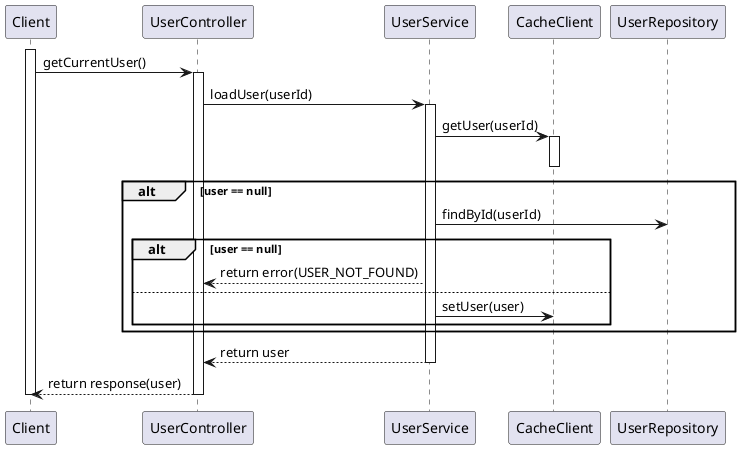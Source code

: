 @startuml

activate Client

Client -> UserController: getCurrentUser()
activate UserController

UserController -> UserService: loadUser(userId)
activate UserService

UserService -> CacheClient: getUser(userId)
activate CacheClient
deactivate CacheClient

alt user == null
    UserService -> UserRepository: findById(userId)
    alt user == null
        UserService --> UserController: return error(USER_NOT_FOUND)
    else
        UserService -> CacheClient: setUser(user)
    end
end

UserService --> UserController: return user

deactivate UserService

UserController --> Client: return response(user)

deactivate UserController

deactivate Client

@enduml